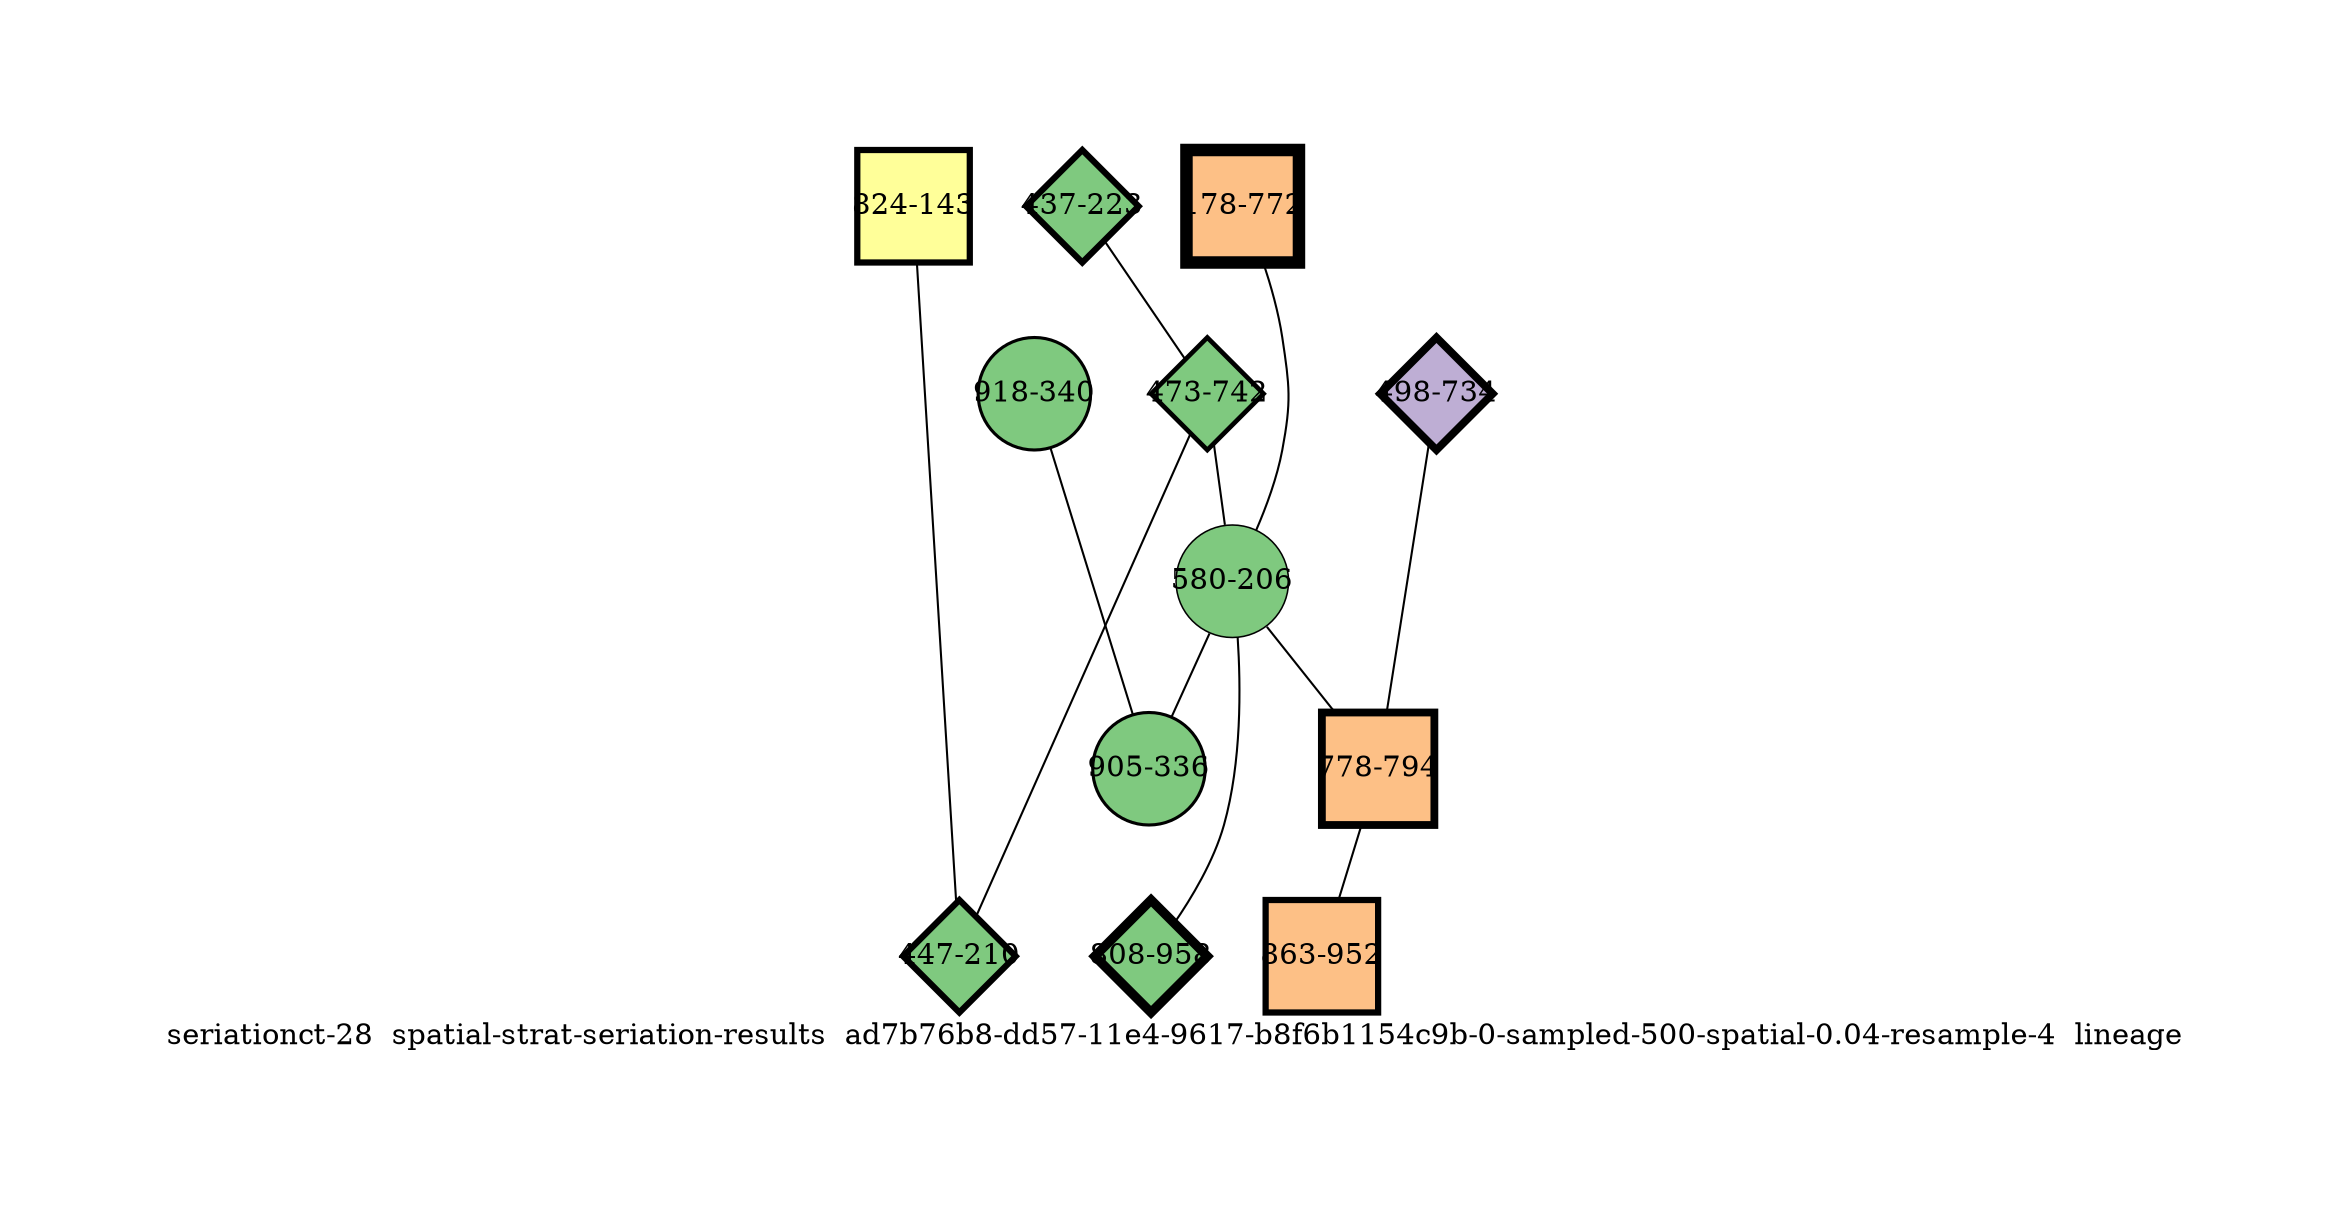 strict graph "seriationct-28  spatial-strat-seriation-results  ad7b76b8-dd57-11e4-9617-b8f6b1154c9b-0-sampled-500-spatial-0.04-resample-4  lineage" {
labelloc=b;
ratio=auto;
pad="1.0";
label="seriationct-28  spatial-strat-seriation-results  ad7b76b8-dd57-11e4-9617-b8f6b1154c9b-0-sampled-500-spatial-0.04-resample-4  lineage";
node [width="0.75", style=filled, fixedsize=true, height="0.75", shape=circle, label=""];
0 [xCoordinate="223.0", appears_in_slice=4, yCoordinate="437.0", colorscheme=accent8, lineage_id=2, short_label="437-223", label="437-223", shape=diamond, cluster_id=0, fillcolor=1, size="500.0", id=0, penwidth="3.0"];
1 [xCoordinate="742.0", appears_in_slice=3, yCoordinate="473.0", colorscheme=accent8, lineage_id=2, short_label="473-742", label="473-742", shape=diamond, cluster_id=0, fillcolor=1, size="500.0", id=1, penwidth="2.25"];
2 [xCoordinate="143.0", appears_in_slice=4, yCoordinate="824.0", colorscheme=accent8, lineage_id=1, short_label="824-143", label="824-143", shape=square, cluster_id=3, fillcolor=4, size="500.0", id=2, penwidth="3.0"];
3 [xCoordinate="772.0", appears_in_slice=8, yCoordinate="178.0", colorscheme=accent8, lineage_id=1, short_label="178-772", label="178-772", shape=square, cluster_id=2, fillcolor=3, size="500.0", id=3, penwidth="6.0"];
4 [xCoordinate="206.0", appears_in_slice=1, yCoordinate="580.0", colorscheme=accent8, lineage_id=0, short_label="580-206", label="580-206", shape=circle, cluster_id=0, fillcolor=1, size="500.0", id=4, penwidth="0.75"];
5 [xCoordinate="958.0", appears_in_slice=6, yCoordinate="808.0", colorscheme=accent8, lineage_id=2, short_label="808-958", label="808-958", shape=diamond, cluster_id=0, fillcolor=1, size="500.0", id=5, penwidth="4.5"];
6 [xCoordinate="734.0", appears_in_slice=5, yCoordinate="498.0", colorscheme=accent8, lineage_id=2, short_label="498-734", label="498-734", shape=diamond, cluster_id=1, fillcolor=2, size="500.0", id=6, penwidth="3.75"];
7 [xCoordinate="210.0", appears_in_slice=4, yCoordinate="447.0", colorscheme=accent8, lineage_id=2, short_label="447-210", label="447-210", shape=diamond, cluster_id=0, fillcolor=1, size="500.0", id=7, penwidth="3.0"];
8 [xCoordinate="340.0", appears_in_slice=2, yCoordinate="918.0", colorscheme=accent8, lineage_id=0, short_label="918-340", label="918-340", shape=circle, cluster_id=0, fillcolor=1, size="500.0", id=8, penwidth="1.5"];
9 [xCoordinate="794.0", appears_in_slice=5, yCoordinate="778.0", colorscheme=accent8, lineage_id=1, short_label="778-794", label="778-794", shape=square, cluster_id=2, fillcolor=3, size="500.0", id=9, penwidth="3.75"];
10 [xCoordinate="952.0", appears_in_slice=4, yCoordinate="863.0", colorscheme=accent8, lineage_id=1, short_label="863-952", label="863-952", shape=square, cluster_id=2, fillcolor=3, size="500.0", id=10, penwidth="3.0"];
11 [xCoordinate="336.0", appears_in_slice=2, yCoordinate="905.0", colorscheme=accent8, lineage_id=0, short_label="905-336", label="905-336", shape=circle, cluster_id=0, fillcolor=1, size="500.0", id=11, penwidth="1.5"];
0 -- 1  [inverseweight="3.36108346528", weight="0.297523108346"];
1 -- 4  [inverseweight="3.96226866474", weight="0.25238066487"];
1 -- 7  [inverseweight="3.34031818982", weight="0.299372677444"];
2 -- 7  [inverseweight="14.0859042455", weight="0.0709929573972"];
3 -- 4  [inverseweight="4.15772562105", weight="0.240516111726"];
4 -- 11  [inverseweight="3.68244826915", weight="0.27155846516"];
4 -- 5  [inverseweight="2.42114427463", weight="0.413027844098"];
4 -- 9  [inverseweight="3.87725067027", weight="0.257914714586"];
6 -- 9  [inverseweight="13.5581536137", weight="0.0737563556583"];
8 -- 11  [inverseweight="3.64876032534", weight="0.274065685557"];
9 -- 10  [inverseweight="3.12622141885", weight="0.319874975576"];
}
